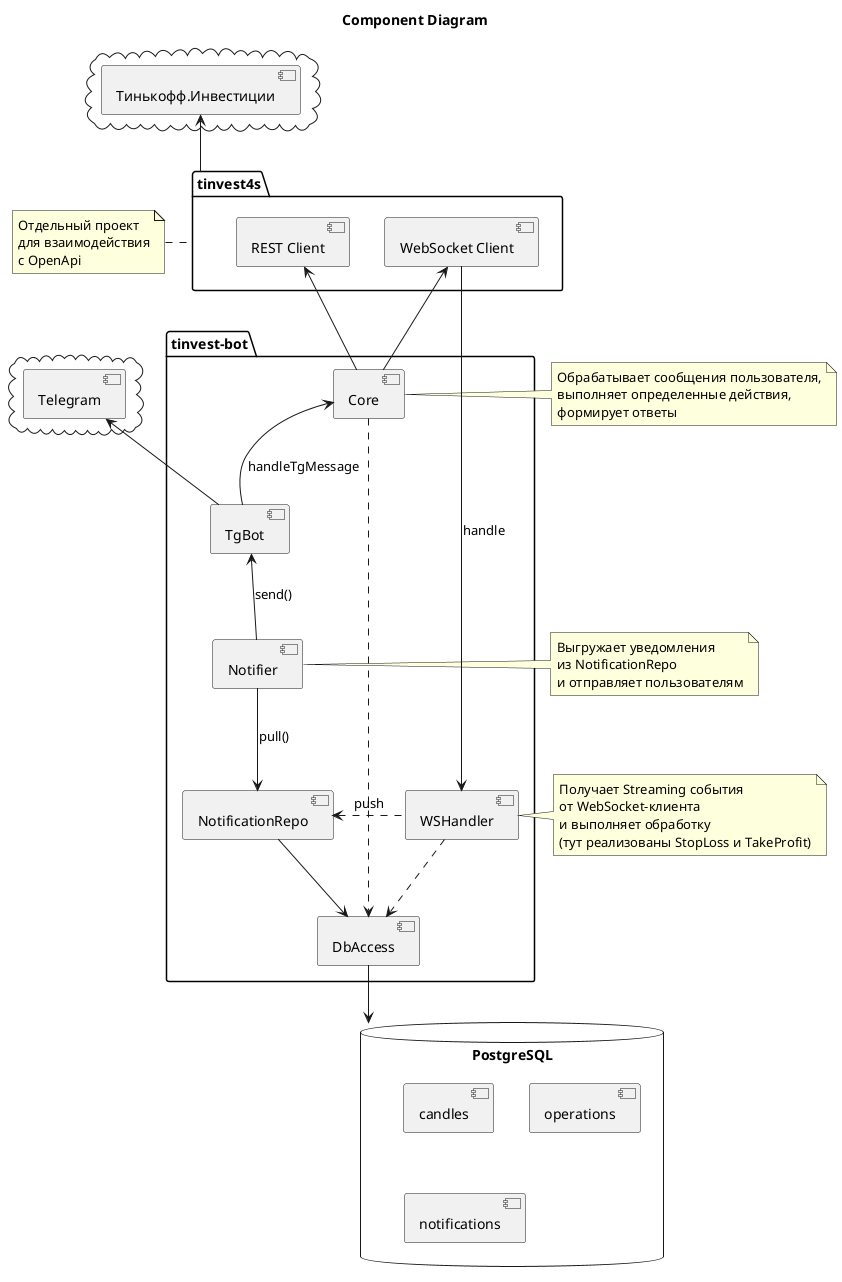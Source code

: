 @startuml
title Component Diagram

package "tinvest-bot" {
  component [Core] as core
  component [TgBot] as tgBot
  component [NotificationRepo] as notificationRepo
  component [Notifier] as notifier
  component [DbAccess] as dbAccess
  component [WSHandler] as wsHandler
}

package "tinvest4s" {
  component [WebSocket Client] as streamingClient
  component [REST Client] as restClient
}

note left of tinvest4s
  Отдельный проект
  для взаимодействия
  с OpenApi
end note


note right of core
  Обрабатывает сообщения пользователя,
  выполняет определенные действия,
  формирует ответы
end note

note left of notifier
  Выгружает уведомления
  из NotificationRepo
  и отправляет пользователям
end note

note right of wsHandler
  Получает Streaming события
  от WebSocket-клиента
  и выполняет обработку
  (тут реализованы StopLoss и TakeProfit)
end note

database "PostgreSQL" {
  [candles]
  [operations]
  [notifications]
}

cloud {
  [Telegram]
}

cloud {
  [Тинькофф.Инвестиции]
}

tinvest4s -up-> Тинькофф.Инвестиции
tgBot -up-> Telegram

core -up-> restClient
core -up-> streamingClient
core .down.> dbAccess
wsHandler .down.> dbAccess
wsHandler .left.> notificationRepo : push

notificationRepo -down-> dbAccess
notifier -down-> notificationRepo : pull()
notifier -up-> tgBot : send()

dbAccess -down-> PostgreSQL
streamingClient -right-> wsHandler : handle

tgBot -up-> core : handleTgMessage
@enduml